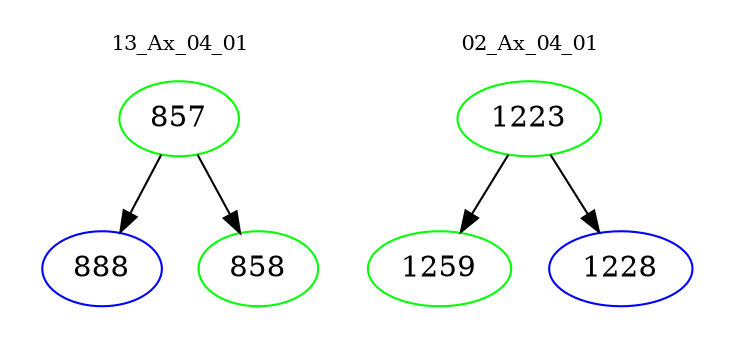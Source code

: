 digraph{
subgraph cluster_0 {
color = white
label = "13_Ax_04_01";
fontsize=10;
T0_857 [label="857", color="green"]
T0_857 -> T0_888 [color="black"]
T0_888 [label="888", color="blue"]
T0_857 -> T0_858 [color="black"]
T0_858 [label="858", color="green"]
}
subgraph cluster_1 {
color = white
label = "02_Ax_04_01";
fontsize=10;
T1_1223 [label="1223", color="green"]
T1_1223 -> T1_1259 [color="black"]
T1_1259 [label="1259", color="green"]
T1_1223 -> T1_1228 [color="black"]
T1_1228 [label="1228", color="blue"]
}
}
